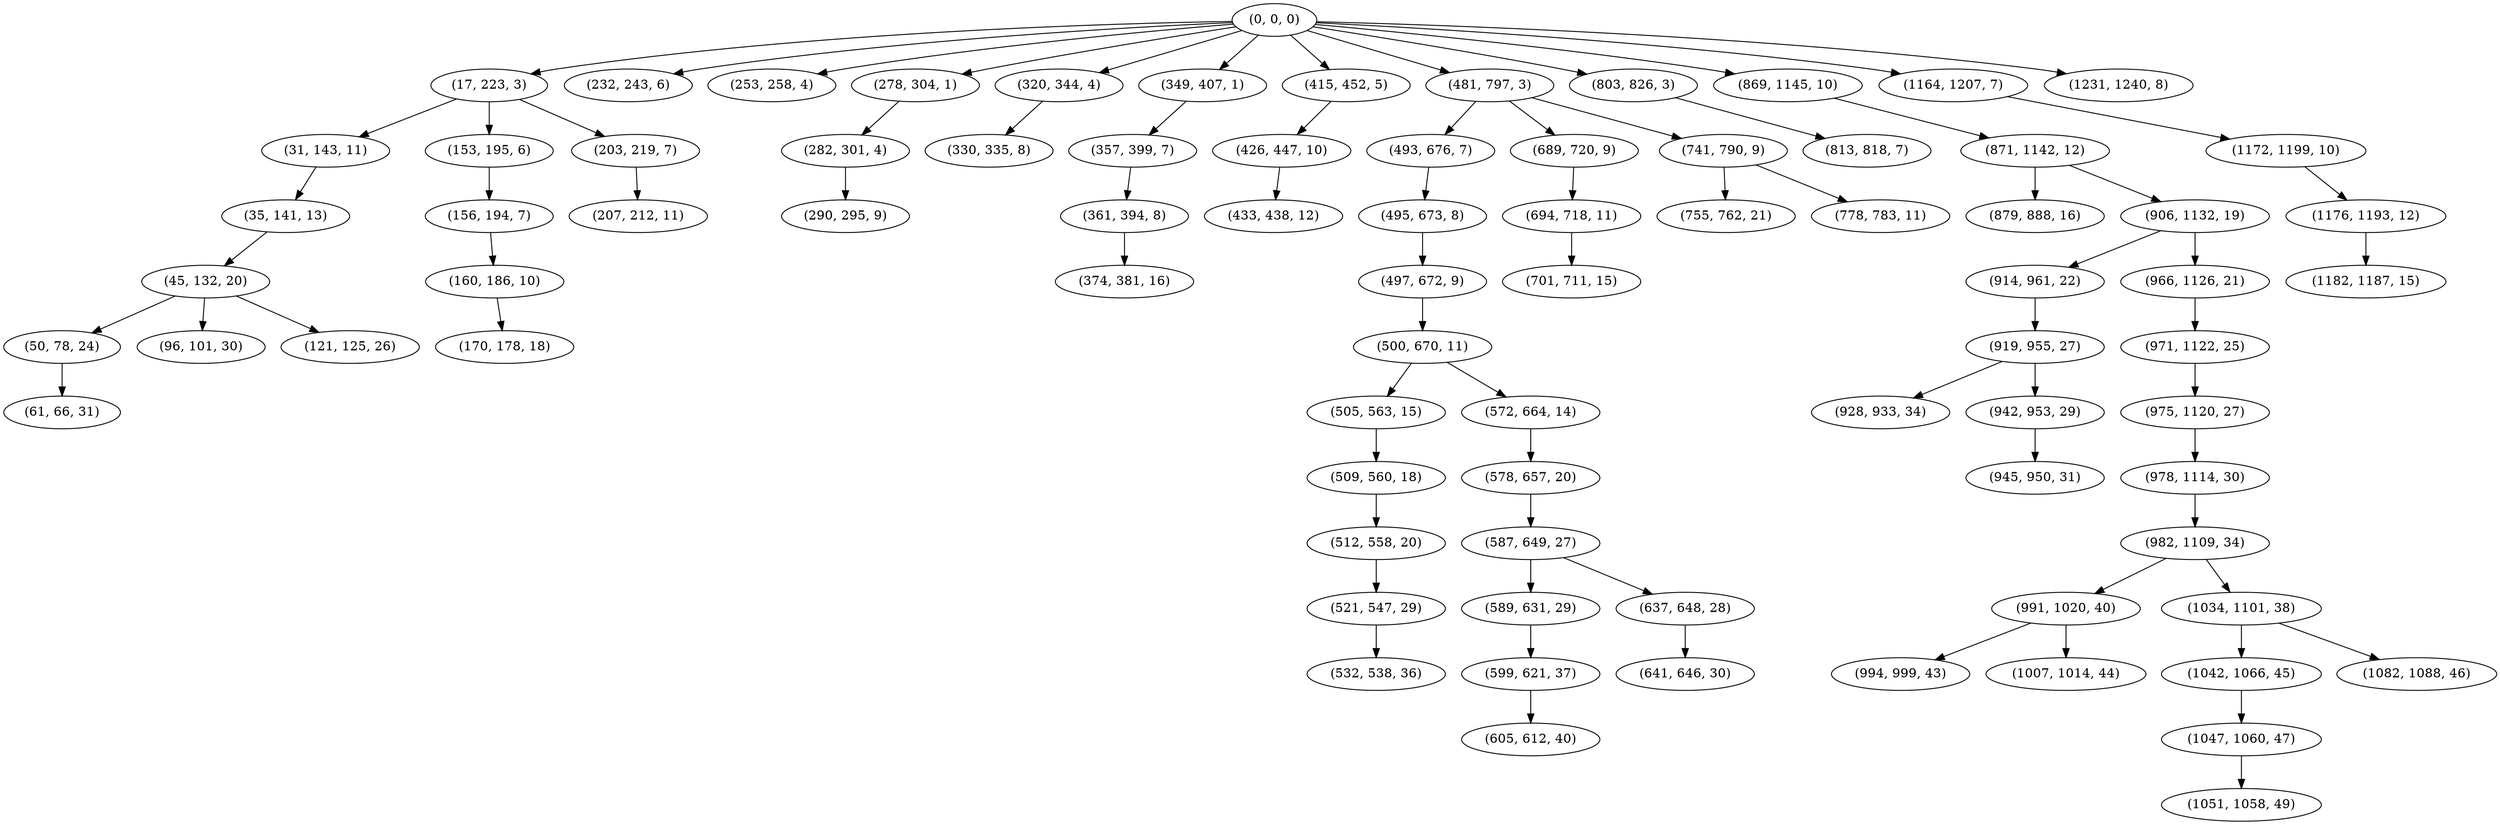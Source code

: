 digraph tree {
    "(0, 0, 0)";
    "(17, 223, 3)";
    "(31, 143, 11)";
    "(35, 141, 13)";
    "(45, 132, 20)";
    "(50, 78, 24)";
    "(61, 66, 31)";
    "(96, 101, 30)";
    "(121, 125, 26)";
    "(153, 195, 6)";
    "(156, 194, 7)";
    "(160, 186, 10)";
    "(170, 178, 18)";
    "(203, 219, 7)";
    "(207, 212, 11)";
    "(232, 243, 6)";
    "(253, 258, 4)";
    "(278, 304, 1)";
    "(282, 301, 4)";
    "(290, 295, 9)";
    "(320, 344, 4)";
    "(330, 335, 8)";
    "(349, 407, 1)";
    "(357, 399, 7)";
    "(361, 394, 8)";
    "(374, 381, 16)";
    "(415, 452, 5)";
    "(426, 447, 10)";
    "(433, 438, 12)";
    "(481, 797, 3)";
    "(493, 676, 7)";
    "(495, 673, 8)";
    "(497, 672, 9)";
    "(500, 670, 11)";
    "(505, 563, 15)";
    "(509, 560, 18)";
    "(512, 558, 20)";
    "(521, 547, 29)";
    "(532, 538, 36)";
    "(572, 664, 14)";
    "(578, 657, 20)";
    "(587, 649, 27)";
    "(589, 631, 29)";
    "(599, 621, 37)";
    "(605, 612, 40)";
    "(637, 648, 28)";
    "(641, 646, 30)";
    "(689, 720, 9)";
    "(694, 718, 11)";
    "(701, 711, 15)";
    "(741, 790, 9)";
    "(755, 762, 21)";
    "(778, 783, 11)";
    "(803, 826, 3)";
    "(813, 818, 7)";
    "(869, 1145, 10)";
    "(871, 1142, 12)";
    "(879, 888, 16)";
    "(906, 1132, 19)";
    "(914, 961, 22)";
    "(919, 955, 27)";
    "(928, 933, 34)";
    "(942, 953, 29)";
    "(945, 950, 31)";
    "(966, 1126, 21)";
    "(971, 1122, 25)";
    "(975, 1120, 27)";
    "(978, 1114, 30)";
    "(982, 1109, 34)";
    "(991, 1020, 40)";
    "(994, 999, 43)";
    "(1007, 1014, 44)";
    "(1034, 1101, 38)";
    "(1042, 1066, 45)";
    "(1047, 1060, 47)";
    "(1051, 1058, 49)";
    "(1082, 1088, 46)";
    "(1164, 1207, 7)";
    "(1172, 1199, 10)";
    "(1176, 1193, 12)";
    "(1182, 1187, 15)";
    "(1231, 1240, 8)";
    "(0, 0, 0)" -> "(17, 223, 3)";
    "(0, 0, 0)" -> "(232, 243, 6)";
    "(0, 0, 0)" -> "(253, 258, 4)";
    "(0, 0, 0)" -> "(278, 304, 1)";
    "(0, 0, 0)" -> "(320, 344, 4)";
    "(0, 0, 0)" -> "(349, 407, 1)";
    "(0, 0, 0)" -> "(415, 452, 5)";
    "(0, 0, 0)" -> "(481, 797, 3)";
    "(0, 0, 0)" -> "(803, 826, 3)";
    "(0, 0, 0)" -> "(869, 1145, 10)";
    "(0, 0, 0)" -> "(1164, 1207, 7)";
    "(0, 0, 0)" -> "(1231, 1240, 8)";
    "(17, 223, 3)" -> "(31, 143, 11)";
    "(17, 223, 3)" -> "(153, 195, 6)";
    "(17, 223, 3)" -> "(203, 219, 7)";
    "(31, 143, 11)" -> "(35, 141, 13)";
    "(35, 141, 13)" -> "(45, 132, 20)";
    "(45, 132, 20)" -> "(50, 78, 24)";
    "(45, 132, 20)" -> "(96, 101, 30)";
    "(45, 132, 20)" -> "(121, 125, 26)";
    "(50, 78, 24)" -> "(61, 66, 31)";
    "(153, 195, 6)" -> "(156, 194, 7)";
    "(156, 194, 7)" -> "(160, 186, 10)";
    "(160, 186, 10)" -> "(170, 178, 18)";
    "(203, 219, 7)" -> "(207, 212, 11)";
    "(278, 304, 1)" -> "(282, 301, 4)";
    "(282, 301, 4)" -> "(290, 295, 9)";
    "(320, 344, 4)" -> "(330, 335, 8)";
    "(349, 407, 1)" -> "(357, 399, 7)";
    "(357, 399, 7)" -> "(361, 394, 8)";
    "(361, 394, 8)" -> "(374, 381, 16)";
    "(415, 452, 5)" -> "(426, 447, 10)";
    "(426, 447, 10)" -> "(433, 438, 12)";
    "(481, 797, 3)" -> "(493, 676, 7)";
    "(481, 797, 3)" -> "(689, 720, 9)";
    "(481, 797, 3)" -> "(741, 790, 9)";
    "(493, 676, 7)" -> "(495, 673, 8)";
    "(495, 673, 8)" -> "(497, 672, 9)";
    "(497, 672, 9)" -> "(500, 670, 11)";
    "(500, 670, 11)" -> "(505, 563, 15)";
    "(500, 670, 11)" -> "(572, 664, 14)";
    "(505, 563, 15)" -> "(509, 560, 18)";
    "(509, 560, 18)" -> "(512, 558, 20)";
    "(512, 558, 20)" -> "(521, 547, 29)";
    "(521, 547, 29)" -> "(532, 538, 36)";
    "(572, 664, 14)" -> "(578, 657, 20)";
    "(578, 657, 20)" -> "(587, 649, 27)";
    "(587, 649, 27)" -> "(589, 631, 29)";
    "(587, 649, 27)" -> "(637, 648, 28)";
    "(589, 631, 29)" -> "(599, 621, 37)";
    "(599, 621, 37)" -> "(605, 612, 40)";
    "(637, 648, 28)" -> "(641, 646, 30)";
    "(689, 720, 9)" -> "(694, 718, 11)";
    "(694, 718, 11)" -> "(701, 711, 15)";
    "(741, 790, 9)" -> "(755, 762, 21)";
    "(741, 790, 9)" -> "(778, 783, 11)";
    "(803, 826, 3)" -> "(813, 818, 7)";
    "(869, 1145, 10)" -> "(871, 1142, 12)";
    "(871, 1142, 12)" -> "(879, 888, 16)";
    "(871, 1142, 12)" -> "(906, 1132, 19)";
    "(906, 1132, 19)" -> "(914, 961, 22)";
    "(906, 1132, 19)" -> "(966, 1126, 21)";
    "(914, 961, 22)" -> "(919, 955, 27)";
    "(919, 955, 27)" -> "(928, 933, 34)";
    "(919, 955, 27)" -> "(942, 953, 29)";
    "(942, 953, 29)" -> "(945, 950, 31)";
    "(966, 1126, 21)" -> "(971, 1122, 25)";
    "(971, 1122, 25)" -> "(975, 1120, 27)";
    "(975, 1120, 27)" -> "(978, 1114, 30)";
    "(978, 1114, 30)" -> "(982, 1109, 34)";
    "(982, 1109, 34)" -> "(991, 1020, 40)";
    "(982, 1109, 34)" -> "(1034, 1101, 38)";
    "(991, 1020, 40)" -> "(994, 999, 43)";
    "(991, 1020, 40)" -> "(1007, 1014, 44)";
    "(1034, 1101, 38)" -> "(1042, 1066, 45)";
    "(1034, 1101, 38)" -> "(1082, 1088, 46)";
    "(1042, 1066, 45)" -> "(1047, 1060, 47)";
    "(1047, 1060, 47)" -> "(1051, 1058, 49)";
    "(1164, 1207, 7)" -> "(1172, 1199, 10)";
    "(1172, 1199, 10)" -> "(1176, 1193, 12)";
    "(1176, 1193, 12)" -> "(1182, 1187, 15)";
}
